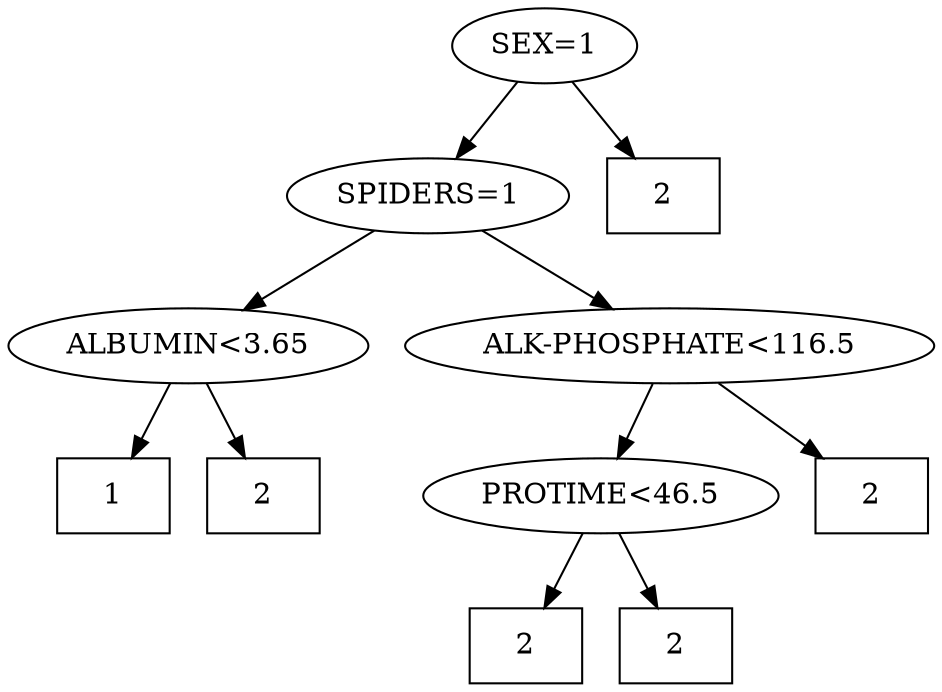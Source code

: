 digraph {
1[shape=ellipse,label="SEX=1"];
1 -> 2;
1 -> 3;
2[shape=ellipse,label="SPIDERS=1"];
2 -> 4;
2 -> 5;
4[shape=ellipse,label="ALBUMIN<3.65"];
4 -> 8;
4 -> 9;
8[label="1",shape=box];
9[label="2",shape=box];
5[shape=ellipse,label="ALK-PHOSPHATE<116.5"];
5 -> 10;
5 -> 11;
10[shape=ellipse,label="PROTIME<46.5"];
10 -> 20;
10 -> 21;
20[label="2",shape=box];
21[label="2",shape=box];
11[label="2",shape=box];
3[label="2",shape=box];
}